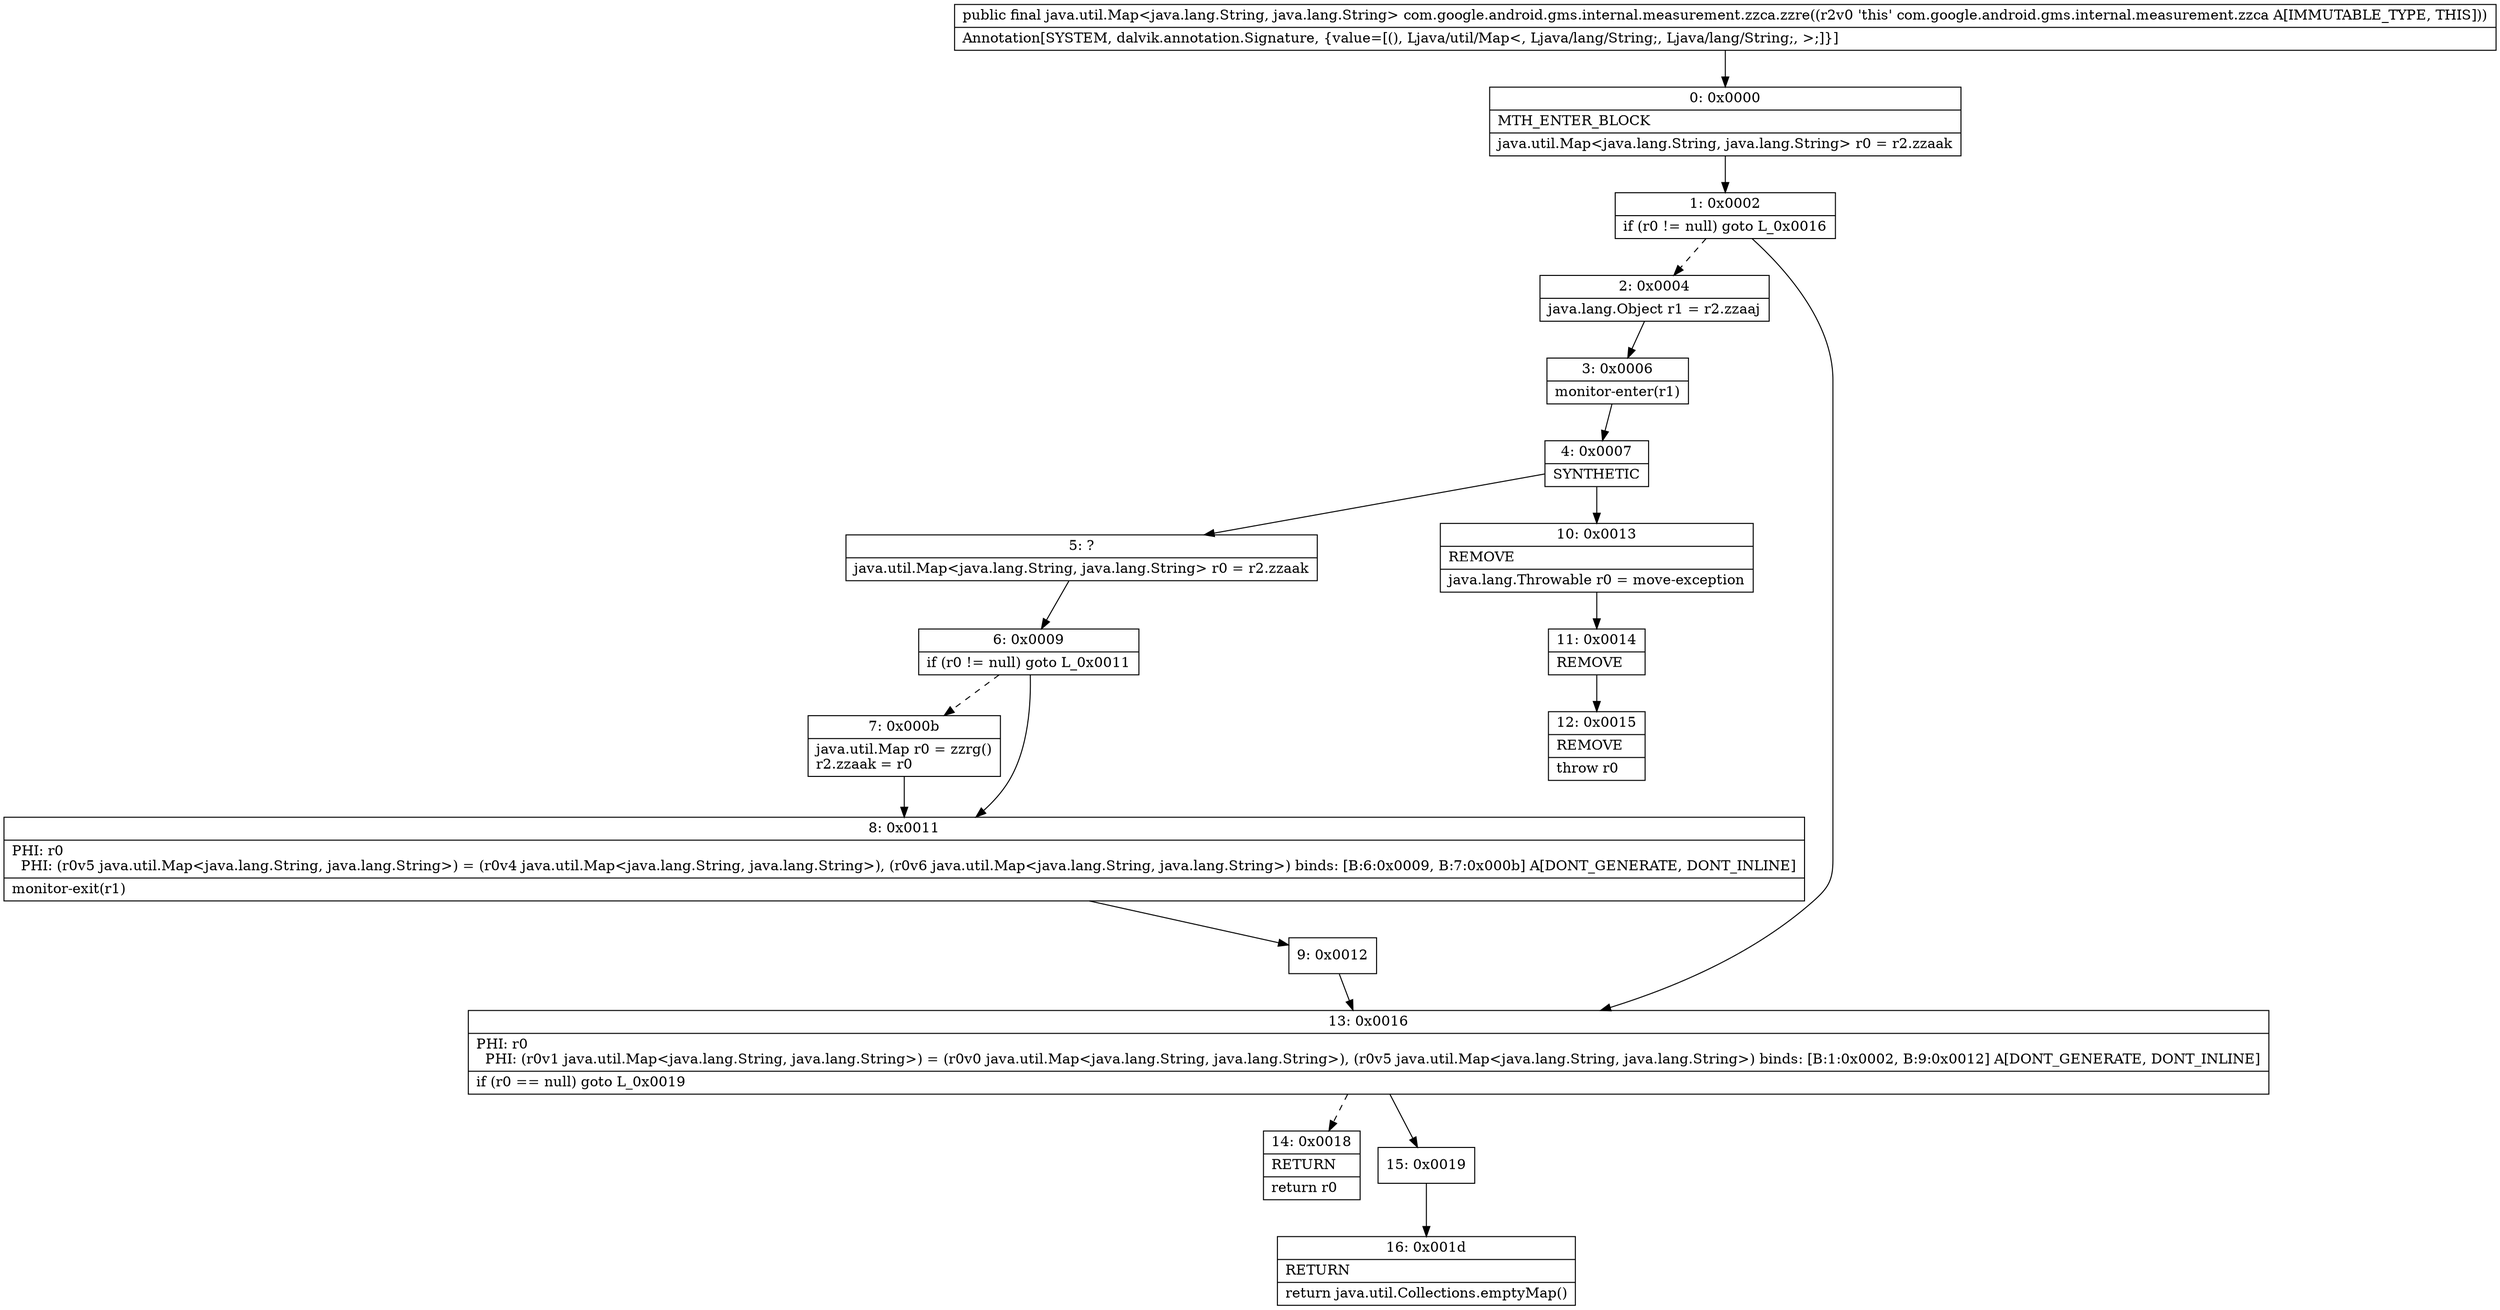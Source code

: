 digraph "CFG forcom.google.android.gms.internal.measurement.zzca.zzre()Ljava\/util\/Map;" {
Node_0 [shape=record,label="{0\:\ 0x0000|MTH_ENTER_BLOCK\l|java.util.Map\<java.lang.String, java.lang.String\> r0 = r2.zzaak\l}"];
Node_1 [shape=record,label="{1\:\ 0x0002|if (r0 != null) goto L_0x0016\l}"];
Node_2 [shape=record,label="{2\:\ 0x0004|java.lang.Object r1 = r2.zzaaj\l}"];
Node_3 [shape=record,label="{3\:\ 0x0006|monitor\-enter(r1)\l}"];
Node_4 [shape=record,label="{4\:\ 0x0007|SYNTHETIC\l}"];
Node_5 [shape=record,label="{5\:\ ?|java.util.Map\<java.lang.String, java.lang.String\> r0 = r2.zzaak\l}"];
Node_6 [shape=record,label="{6\:\ 0x0009|if (r0 != null) goto L_0x0011\l}"];
Node_7 [shape=record,label="{7\:\ 0x000b|java.util.Map r0 = zzrg()\lr2.zzaak = r0\l}"];
Node_8 [shape=record,label="{8\:\ 0x0011|PHI: r0 \l  PHI: (r0v5 java.util.Map\<java.lang.String, java.lang.String\>) = (r0v4 java.util.Map\<java.lang.String, java.lang.String\>), (r0v6 java.util.Map\<java.lang.String, java.lang.String\>) binds: [B:6:0x0009, B:7:0x000b] A[DONT_GENERATE, DONT_INLINE]\l|monitor\-exit(r1)\l}"];
Node_9 [shape=record,label="{9\:\ 0x0012}"];
Node_10 [shape=record,label="{10\:\ 0x0013|REMOVE\l|java.lang.Throwable r0 = move\-exception\l}"];
Node_11 [shape=record,label="{11\:\ 0x0014|REMOVE\l}"];
Node_12 [shape=record,label="{12\:\ 0x0015|REMOVE\l|throw r0\l}"];
Node_13 [shape=record,label="{13\:\ 0x0016|PHI: r0 \l  PHI: (r0v1 java.util.Map\<java.lang.String, java.lang.String\>) = (r0v0 java.util.Map\<java.lang.String, java.lang.String\>), (r0v5 java.util.Map\<java.lang.String, java.lang.String\>) binds: [B:1:0x0002, B:9:0x0012] A[DONT_GENERATE, DONT_INLINE]\l|if (r0 == null) goto L_0x0019\l}"];
Node_14 [shape=record,label="{14\:\ 0x0018|RETURN\l|return r0\l}"];
Node_15 [shape=record,label="{15\:\ 0x0019}"];
Node_16 [shape=record,label="{16\:\ 0x001d|RETURN\l|return java.util.Collections.emptyMap()\l}"];
MethodNode[shape=record,label="{public final java.util.Map\<java.lang.String, java.lang.String\> com.google.android.gms.internal.measurement.zzca.zzre((r2v0 'this' com.google.android.gms.internal.measurement.zzca A[IMMUTABLE_TYPE, THIS]))  | Annotation[SYSTEM, dalvik.annotation.Signature, \{value=[(), Ljava\/util\/Map\<, Ljava\/lang\/String;, Ljava\/lang\/String;, \>;]\}]\l}"];
MethodNode -> Node_0;
Node_0 -> Node_1;
Node_1 -> Node_2[style=dashed];
Node_1 -> Node_13;
Node_2 -> Node_3;
Node_3 -> Node_4;
Node_4 -> Node_5;
Node_4 -> Node_10;
Node_5 -> Node_6;
Node_6 -> Node_7[style=dashed];
Node_6 -> Node_8;
Node_7 -> Node_8;
Node_8 -> Node_9;
Node_9 -> Node_13;
Node_10 -> Node_11;
Node_11 -> Node_12;
Node_13 -> Node_14[style=dashed];
Node_13 -> Node_15;
Node_15 -> Node_16;
}

